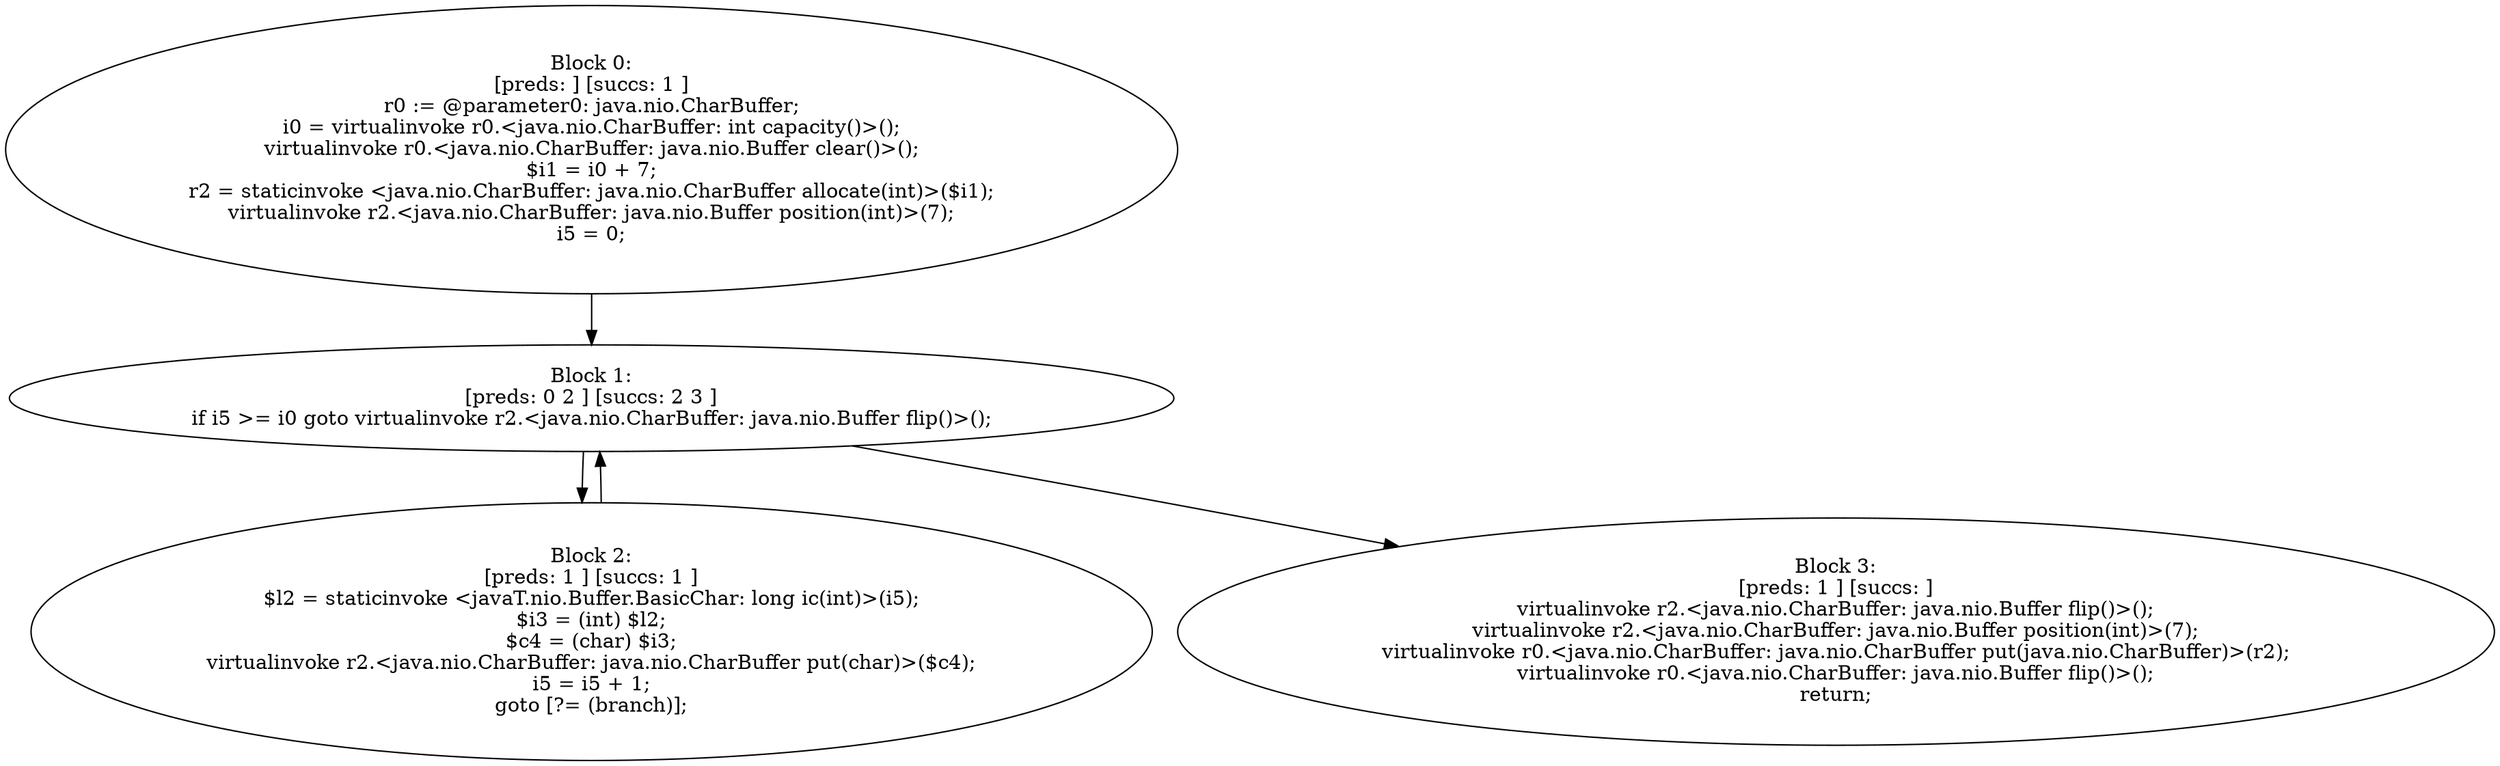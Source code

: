 digraph "unitGraph" {
    "Block 0:
[preds: ] [succs: 1 ]
r0 := @parameter0: java.nio.CharBuffer;
i0 = virtualinvoke r0.<java.nio.CharBuffer: int capacity()>();
virtualinvoke r0.<java.nio.CharBuffer: java.nio.Buffer clear()>();
$i1 = i0 + 7;
r2 = staticinvoke <java.nio.CharBuffer: java.nio.CharBuffer allocate(int)>($i1);
virtualinvoke r2.<java.nio.CharBuffer: java.nio.Buffer position(int)>(7);
i5 = 0;
"
    "Block 1:
[preds: 0 2 ] [succs: 2 3 ]
if i5 >= i0 goto virtualinvoke r2.<java.nio.CharBuffer: java.nio.Buffer flip()>();
"
    "Block 2:
[preds: 1 ] [succs: 1 ]
$l2 = staticinvoke <javaT.nio.Buffer.BasicChar: long ic(int)>(i5);
$i3 = (int) $l2;
$c4 = (char) $i3;
virtualinvoke r2.<java.nio.CharBuffer: java.nio.CharBuffer put(char)>($c4);
i5 = i5 + 1;
goto [?= (branch)];
"
    "Block 3:
[preds: 1 ] [succs: ]
virtualinvoke r2.<java.nio.CharBuffer: java.nio.Buffer flip()>();
virtualinvoke r2.<java.nio.CharBuffer: java.nio.Buffer position(int)>(7);
virtualinvoke r0.<java.nio.CharBuffer: java.nio.CharBuffer put(java.nio.CharBuffer)>(r2);
virtualinvoke r0.<java.nio.CharBuffer: java.nio.Buffer flip()>();
return;
"
    "Block 0:
[preds: ] [succs: 1 ]
r0 := @parameter0: java.nio.CharBuffer;
i0 = virtualinvoke r0.<java.nio.CharBuffer: int capacity()>();
virtualinvoke r0.<java.nio.CharBuffer: java.nio.Buffer clear()>();
$i1 = i0 + 7;
r2 = staticinvoke <java.nio.CharBuffer: java.nio.CharBuffer allocate(int)>($i1);
virtualinvoke r2.<java.nio.CharBuffer: java.nio.Buffer position(int)>(7);
i5 = 0;
"->"Block 1:
[preds: 0 2 ] [succs: 2 3 ]
if i5 >= i0 goto virtualinvoke r2.<java.nio.CharBuffer: java.nio.Buffer flip()>();
";
    "Block 1:
[preds: 0 2 ] [succs: 2 3 ]
if i5 >= i0 goto virtualinvoke r2.<java.nio.CharBuffer: java.nio.Buffer flip()>();
"->"Block 2:
[preds: 1 ] [succs: 1 ]
$l2 = staticinvoke <javaT.nio.Buffer.BasicChar: long ic(int)>(i5);
$i3 = (int) $l2;
$c4 = (char) $i3;
virtualinvoke r2.<java.nio.CharBuffer: java.nio.CharBuffer put(char)>($c4);
i5 = i5 + 1;
goto [?= (branch)];
";
    "Block 1:
[preds: 0 2 ] [succs: 2 3 ]
if i5 >= i0 goto virtualinvoke r2.<java.nio.CharBuffer: java.nio.Buffer flip()>();
"->"Block 3:
[preds: 1 ] [succs: ]
virtualinvoke r2.<java.nio.CharBuffer: java.nio.Buffer flip()>();
virtualinvoke r2.<java.nio.CharBuffer: java.nio.Buffer position(int)>(7);
virtualinvoke r0.<java.nio.CharBuffer: java.nio.CharBuffer put(java.nio.CharBuffer)>(r2);
virtualinvoke r0.<java.nio.CharBuffer: java.nio.Buffer flip()>();
return;
";
    "Block 2:
[preds: 1 ] [succs: 1 ]
$l2 = staticinvoke <javaT.nio.Buffer.BasicChar: long ic(int)>(i5);
$i3 = (int) $l2;
$c4 = (char) $i3;
virtualinvoke r2.<java.nio.CharBuffer: java.nio.CharBuffer put(char)>($c4);
i5 = i5 + 1;
goto [?= (branch)];
"->"Block 1:
[preds: 0 2 ] [succs: 2 3 ]
if i5 >= i0 goto virtualinvoke r2.<java.nio.CharBuffer: java.nio.Buffer flip()>();
";
}

